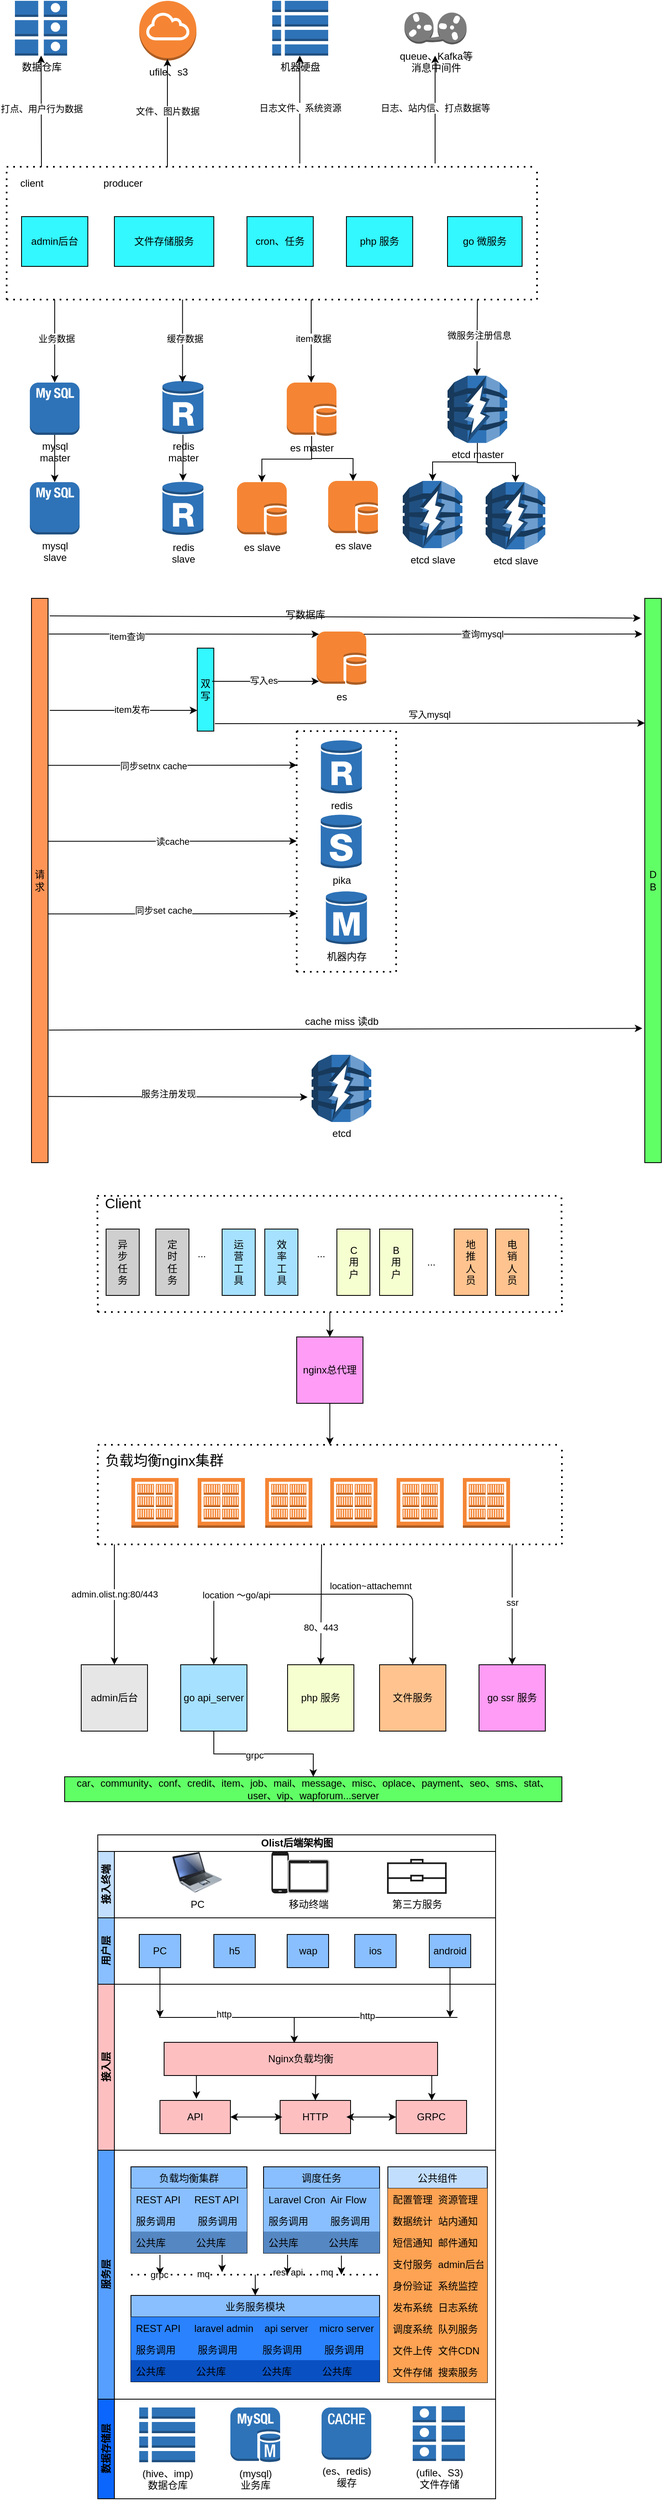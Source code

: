 <mxfile version="14.4.9" type="github">
  <diagram id="2X9w02Ml61jo0lZJwtkf" name="Page-1">
    <mxGraphModel dx="836" dy="376" grid="1" gridSize="10" guides="1" tooltips="1" connect="1" arrows="1" fold="1" page="1" pageScale="1" pageWidth="827" pageHeight="1169" math="0" shadow="0">
      <root>
        <mxCell id="0" />
        <mxCell id="1" parent="0" />
        <mxCell id="Lp_xnb2QCeQAAz86b2ZK-282" value="" style="edgeStyle=orthogonalEdgeStyle;rounded=0;orthogonalLoop=1;jettySize=auto;html=1;" edge="1" parent="1" source="Lp_xnb2QCeQAAz86b2ZK-274" target="Lp_xnb2QCeQAAz86b2ZK-279">
          <mxGeometry relative="1" as="geometry" />
        </mxCell>
        <mxCell id="Lp_xnb2QCeQAAz86b2ZK-274" value="mysql&lt;br&gt;master" style="outlineConnect=0;dashed=0;verticalLabelPosition=bottom;verticalAlign=top;align=center;html=1;shape=mxgraph.aws3.mysql_db_instance_2;fillColor=#2E73B8;gradientColor=none;" vertex="1" parent="1">
          <mxGeometry x="108" y="580" width="60" height="63" as="geometry" />
        </mxCell>
        <mxCell id="Lp_xnb2QCeQAAz86b2ZK-275" value="admin后台" style="rounded=0;whiteSpace=wrap;html=1;fillColor=#33F8FF;" vertex="1" parent="1">
          <mxGeometry x="98" y="380" width="80" height="60" as="geometry" />
        </mxCell>
        <mxCell id="Lp_xnb2QCeQAAz86b2ZK-276" value="go 微服务" style="rounded=0;whiteSpace=wrap;html=1;fillColor=#33F8FF;" vertex="1" parent="1">
          <mxGeometry x="612" y="380" width="90" height="60" as="geometry" />
        </mxCell>
        <mxCell id="Lp_xnb2QCeQAAz86b2ZK-277" value="cron、任务" style="rounded=0;whiteSpace=wrap;html=1;fillColor=#33F8FF;" vertex="1" parent="1">
          <mxGeometry x="370" y="380" width="80" height="60" as="geometry" />
        </mxCell>
        <mxCell id="Lp_xnb2QCeQAAz86b2ZK-278" value="文件存储服务" style="rounded=0;whiteSpace=wrap;html=1;fillColor=#33F8FF;" vertex="1" parent="1">
          <mxGeometry x="210" y="380" width="120" height="60" as="geometry" />
        </mxCell>
        <mxCell id="Lp_xnb2QCeQAAz86b2ZK-279" value="mysql&lt;br&gt;slave" style="outlineConnect=0;dashed=0;verticalLabelPosition=bottom;verticalAlign=top;align=center;html=1;shape=mxgraph.aws3.mysql_db_instance_2;fillColor=#2E73B8;gradientColor=none;" vertex="1" parent="1">
          <mxGeometry x="108" y="700" width="60" height="63" as="geometry" />
        </mxCell>
        <mxCell id="Lp_xnb2QCeQAAz86b2ZK-287" value="" style="edgeStyle=orthogonalEdgeStyle;rounded=0;orthogonalLoop=1;jettySize=auto;html=1;" edge="1" parent="1" source="Lp_xnb2QCeQAAz86b2ZK-285" target="Lp_xnb2QCeQAAz86b2ZK-286">
          <mxGeometry relative="1" as="geometry" />
        </mxCell>
        <mxCell id="Lp_xnb2QCeQAAz86b2ZK-285" value="redis&lt;br&gt;master" style="outlineConnect=0;dashed=0;verticalLabelPosition=bottom;verticalAlign=top;align=center;html=1;shape=mxgraph.aws3.rds_db_instance_read_replica;fillColor=#2E73B8;gradientColor=none;" vertex="1" parent="1">
          <mxGeometry x="268" y="577" width="49.5" height="66" as="geometry" />
        </mxCell>
        <mxCell id="Lp_xnb2QCeQAAz86b2ZK-286" value="redis&lt;br&gt;slave" style="outlineConnect=0;dashed=0;verticalLabelPosition=bottom;verticalAlign=top;align=center;html=1;shape=mxgraph.aws3.rds_db_instance_read_replica;fillColor=#2E73B8;gradientColor=none;" vertex="1" parent="1">
          <mxGeometry x="268" y="698.5" width="49.5" height="66" as="geometry" />
        </mxCell>
        <mxCell id="Lp_xnb2QCeQAAz86b2ZK-288" value="php 服务" style="rounded=0;whiteSpace=wrap;html=1;fillColor=#33F8FF;" vertex="1" parent="1">
          <mxGeometry x="490" y="380" width="80" height="60" as="geometry" />
        </mxCell>
        <mxCell id="Lp_xnb2QCeQAAz86b2ZK-291" value="" style="edgeStyle=orthogonalEdgeStyle;rounded=0;orthogonalLoop=1;jettySize=auto;html=1;" edge="1" parent="1" source="Lp_xnb2QCeQAAz86b2ZK-289" target="Lp_xnb2QCeQAAz86b2ZK-290">
          <mxGeometry relative="1" as="geometry" />
        </mxCell>
        <mxCell id="Lp_xnb2QCeQAAz86b2ZK-293" value="" style="edgeStyle=orthogonalEdgeStyle;rounded=0;orthogonalLoop=1;jettySize=auto;html=1;" edge="1" parent="1" source="Lp_xnb2QCeQAAz86b2ZK-289" target="Lp_xnb2QCeQAAz86b2ZK-292">
          <mxGeometry relative="1" as="geometry" />
        </mxCell>
        <mxCell id="Lp_xnb2QCeQAAz86b2ZK-289" value="es master" style="outlineConnect=0;dashed=0;verticalLabelPosition=bottom;verticalAlign=top;align=center;html=1;shape=mxgraph.aws3.db_on_instance;fillColor=#F58534;gradientColor=none;" vertex="1" parent="1">
          <mxGeometry x="418" y="580" width="60" height="64.5" as="geometry" />
        </mxCell>
        <mxCell id="Lp_xnb2QCeQAAz86b2ZK-290" value="es slave" style="outlineConnect=0;dashed=0;verticalLabelPosition=bottom;verticalAlign=top;align=center;html=1;shape=mxgraph.aws3.db_on_instance;fillColor=#F58534;gradientColor=none;" vertex="1" parent="1">
          <mxGeometry x="358" y="700" width="60" height="64.5" as="geometry" />
        </mxCell>
        <mxCell id="Lp_xnb2QCeQAAz86b2ZK-292" value="es slave" style="outlineConnect=0;dashed=0;verticalLabelPosition=bottom;verticalAlign=top;align=center;html=1;shape=mxgraph.aws3.db_on_instance;fillColor=#F58534;gradientColor=none;" vertex="1" parent="1">
          <mxGeometry x="468" y="698.5" width="60" height="64.5" as="geometry" />
        </mxCell>
        <mxCell id="Lp_xnb2QCeQAAz86b2ZK-296" value="" style="edgeStyle=orthogonalEdgeStyle;rounded=0;orthogonalLoop=1;jettySize=auto;html=1;" edge="1" parent="1" source="Lp_xnb2QCeQAAz86b2ZK-294" target="Lp_xnb2QCeQAAz86b2ZK-295">
          <mxGeometry relative="1" as="geometry" />
        </mxCell>
        <mxCell id="Lp_xnb2QCeQAAz86b2ZK-298" value="" style="edgeStyle=orthogonalEdgeStyle;rounded=0;orthogonalLoop=1;jettySize=auto;html=1;" edge="1" parent="1" source="Lp_xnb2QCeQAAz86b2ZK-294" target="Lp_xnb2QCeQAAz86b2ZK-297">
          <mxGeometry relative="1" as="geometry" />
        </mxCell>
        <mxCell id="Lp_xnb2QCeQAAz86b2ZK-294" value="etcd master" style="outlineConnect=0;dashed=0;verticalLabelPosition=bottom;verticalAlign=top;align=center;html=1;shape=mxgraph.aws3.db_accelerator;fillColor=#2E73B8;gradientColor=none;" vertex="1" parent="1">
          <mxGeometry x="612" y="571.75" width="72" height="81" as="geometry" />
        </mxCell>
        <mxCell id="Lp_xnb2QCeQAAz86b2ZK-295" value="etcd slave" style="outlineConnect=0;dashed=0;verticalLabelPosition=bottom;verticalAlign=top;align=center;html=1;shape=mxgraph.aws3.db_accelerator;fillColor=#2E73B8;gradientColor=none;" vertex="1" parent="1">
          <mxGeometry x="558" y="698.5" width="72" height="81" as="geometry" />
        </mxCell>
        <mxCell id="Lp_xnb2QCeQAAz86b2ZK-297" value="etcd slave" style="outlineConnect=0;dashed=0;verticalLabelPosition=bottom;verticalAlign=top;align=center;html=1;shape=mxgraph.aws3.db_accelerator;fillColor=#2E73B8;gradientColor=none;" vertex="1" parent="1">
          <mxGeometry x="658" y="700" width="72" height="81" as="geometry" />
        </mxCell>
        <mxCell id="Lp_xnb2QCeQAAz86b2ZK-299" value="" style="endArrow=none;dashed=1;html=1;dashPattern=1 3;strokeWidth=2;" edge="1" parent="1">
          <mxGeometry width="50" height="50" relative="1" as="geometry">
            <mxPoint x="80" y="320" as="sourcePoint" />
            <mxPoint x="720" y="320" as="targetPoint" />
          </mxGeometry>
        </mxCell>
        <mxCell id="Lp_xnb2QCeQAAz86b2ZK-300" value="" style="endArrow=none;dashed=1;html=1;dashPattern=1 3;strokeWidth=2;" edge="1" parent="1">
          <mxGeometry width="50" height="50" relative="1" as="geometry">
            <mxPoint x="80" y="480" as="sourcePoint" />
            <mxPoint x="80" y="320" as="targetPoint" />
          </mxGeometry>
        </mxCell>
        <mxCell id="Lp_xnb2QCeQAAz86b2ZK-301" value="" style="endArrow=none;dashed=1;html=1;dashPattern=1 3;strokeWidth=2;" edge="1" parent="1">
          <mxGeometry width="50" height="50" relative="1" as="geometry">
            <mxPoint x="80" y="480" as="sourcePoint" />
            <mxPoint x="720" y="480" as="targetPoint" />
          </mxGeometry>
        </mxCell>
        <mxCell id="Lp_xnb2QCeQAAz86b2ZK-302" value="" style="endArrow=none;dashed=1;html=1;dashPattern=1 3;strokeWidth=2;" edge="1" parent="1">
          <mxGeometry width="50" height="50" relative="1" as="geometry">
            <mxPoint x="720" y="480" as="sourcePoint" />
            <mxPoint x="720" y="320" as="targetPoint" />
          </mxGeometry>
        </mxCell>
        <mxCell id="Lp_xnb2QCeQAAz86b2ZK-303" value="client" style="text;html=1;align=center;verticalAlign=middle;resizable=0;points=[];autosize=1;" vertex="1" parent="1">
          <mxGeometry x="90" y="330" width="40" height="20" as="geometry" />
        </mxCell>
        <mxCell id="Lp_xnb2QCeQAAz86b2ZK-304" value="producer" style="text;html=1;align=center;verticalAlign=middle;resizable=0;points=[];autosize=1;" vertex="1" parent="1">
          <mxGeometry x="190" y="330" width="60" height="20" as="geometry" />
        </mxCell>
        <mxCell id="Lp_xnb2QCeQAAz86b2ZK-305" value="数据仓库" style="outlineConnect=0;dashed=0;verticalLabelPosition=bottom;verticalAlign=top;align=center;html=1;shape=mxgraph.aws3.items;fillColor=#2E73B8;gradientColor=none;" vertex="1" parent="1">
          <mxGeometry x="90" y="120" width="63" height="66" as="geometry" />
        </mxCell>
        <mxCell id="Lp_xnb2QCeQAAz86b2ZK-306" value="ufile、s3" style="outlineConnect=0;dashed=0;verticalLabelPosition=bottom;verticalAlign=top;align=center;html=1;shape=mxgraph.aws3.internet_gateway;fillColor=#F58534;gradientColor=none;" vertex="1" parent="1">
          <mxGeometry x="240" y="120" width="69" height="72" as="geometry" />
        </mxCell>
        <mxCell id="Lp_xnb2QCeQAAz86b2ZK-309" value="机器硬盘" style="outlineConnect=0;dashed=0;verticalLabelPosition=bottom;verticalAlign=top;align=center;html=1;shape=mxgraph.aws3.table;fillColor=#2E73B8;gradientColor=none;" vertex="1" parent="1">
          <mxGeometry x="400.5" y="120" width="67.5" height="66" as="geometry" />
        </mxCell>
        <mxCell id="Lp_xnb2QCeQAAz86b2ZK-310" value="queue、Kafka等&lt;br&gt;消息中间件" style="outlineConnect=0;dashed=0;verticalLabelPosition=bottom;verticalAlign=top;align=center;html=1;shape=mxgraph.aws3.tape_storage;fillColor=#7D7C7C;gradientColor=none;" vertex="1" parent="1">
          <mxGeometry x="560" y="133.5" width="75" height="39" as="geometry" />
        </mxCell>
        <mxCell id="Lp_xnb2QCeQAAz86b2ZK-311" value="" style="endArrow=classic;html=1;entryX=0.5;entryY=0;entryDx=0;entryDy=0;entryPerimeter=0;" edge="1" parent="1" target="Lp_xnb2QCeQAAz86b2ZK-274">
          <mxGeometry width="50" height="50" relative="1" as="geometry">
            <mxPoint x="138" y="480" as="sourcePoint" />
            <mxPoint x="470" y="460" as="targetPoint" />
          </mxGeometry>
        </mxCell>
        <mxCell id="Lp_xnb2QCeQAAz86b2ZK-317" value="业务数据" style="edgeLabel;html=1;align=center;verticalAlign=middle;resizable=0;points=[];" vertex="1" connectable="0" parent="Lp_xnb2QCeQAAz86b2ZK-311">
          <mxGeometry x="-0.06" y="2" relative="1" as="geometry">
            <mxPoint as="offset" />
          </mxGeometry>
        </mxCell>
        <mxCell id="Lp_xnb2QCeQAAz86b2ZK-318" value="" style="endArrow=classic;html=1;entryX=0.5;entryY=0;entryDx=0;entryDy=0;entryPerimeter=0;" edge="1" parent="1">
          <mxGeometry width="50" height="50" relative="1" as="geometry">
            <mxPoint x="292.25" y="480" as="sourcePoint" />
            <mxPoint x="292.25" y="580" as="targetPoint" />
          </mxGeometry>
        </mxCell>
        <mxCell id="Lp_xnb2QCeQAAz86b2ZK-319" value="缓存数据" style="edgeLabel;html=1;align=center;verticalAlign=middle;resizable=0;points=[];" vertex="1" connectable="0" parent="Lp_xnb2QCeQAAz86b2ZK-318">
          <mxGeometry x="-0.06" y="2" relative="1" as="geometry">
            <mxPoint as="offset" />
          </mxGeometry>
        </mxCell>
        <mxCell id="Lp_xnb2QCeQAAz86b2ZK-320" value="" style="endArrow=classic;html=1;entryX=0.5;entryY=0;entryDx=0;entryDy=0;entryPerimeter=0;" edge="1" parent="1">
          <mxGeometry width="50" height="50" relative="1" as="geometry">
            <mxPoint x="447.5" y="480" as="sourcePoint" />
            <mxPoint x="447.5" y="580" as="targetPoint" />
          </mxGeometry>
        </mxCell>
        <mxCell id="Lp_xnb2QCeQAAz86b2ZK-321" value="item数据" style="edgeLabel;html=1;align=center;verticalAlign=middle;resizable=0;points=[];" vertex="1" connectable="0" parent="Lp_xnb2QCeQAAz86b2ZK-320">
          <mxGeometry x="-0.06" y="2" relative="1" as="geometry">
            <mxPoint as="offset" />
          </mxGeometry>
        </mxCell>
        <mxCell id="Lp_xnb2QCeQAAz86b2ZK-322" value="" style="endArrow=classic;html=1;entryX=0.5;entryY=0;entryDx=0;entryDy=0;entryPerimeter=0;" edge="1" parent="1">
          <mxGeometry width="50" height="50" relative="1" as="geometry">
            <mxPoint x="648" y="480" as="sourcePoint" />
            <mxPoint x="647.5" y="571.75" as="targetPoint" />
          </mxGeometry>
        </mxCell>
        <mxCell id="Lp_xnb2QCeQAAz86b2ZK-323" value="微服务注册信息" style="edgeLabel;html=1;align=center;verticalAlign=middle;resizable=0;points=[];" vertex="1" connectable="0" parent="Lp_xnb2QCeQAAz86b2ZK-322">
          <mxGeometry x="-0.06" y="2" relative="1" as="geometry">
            <mxPoint as="offset" />
          </mxGeometry>
        </mxCell>
        <mxCell id="Lp_xnb2QCeQAAz86b2ZK-324" value="" style="endArrow=classic;html=1;" edge="1" parent="1" target="Lp_xnb2QCeQAAz86b2ZK-305">
          <mxGeometry width="50" height="50" relative="1" as="geometry">
            <mxPoint x="122" y="320" as="sourcePoint" />
            <mxPoint x="470" y="280" as="targetPoint" />
          </mxGeometry>
        </mxCell>
        <mxCell id="Lp_xnb2QCeQAAz86b2ZK-325" value="打点、用户行为数据" style="edgeLabel;html=1;align=center;verticalAlign=middle;resizable=0;points=[];" vertex="1" connectable="0" parent="Lp_xnb2QCeQAAz86b2ZK-324">
          <mxGeometry x="0.298" relative="1" as="geometry">
            <mxPoint x="-0.24" y="17" as="offset" />
          </mxGeometry>
        </mxCell>
        <mxCell id="Lp_xnb2QCeQAAz86b2ZK-326" value="" style="endArrow=classic;html=1;" edge="1" parent="1">
          <mxGeometry width="50" height="50" relative="1" as="geometry">
            <mxPoint x="274" y="320" as="sourcePoint" />
            <mxPoint x="273.999" y="190" as="targetPoint" />
          </mxGeometry>
        </mxCell>
        <mxCell id="Lp_xnb2QCeQAAz86b2ZK-327" value="文件、图片数据" style="edgeLabel;html=1;align=center;verticalAlign=middle;resizable=0;points=[];" vertex="1" connectable="0" parent="Lp_xnb2QCeQAAz86b2ZK-326">
          <mxGeometry x="0.298" relative="1" as="geometry">
            <mxPoint x="-0.24" y="17" as="offset" />
          </mxGeometry>
        </mxCell>
        <mxCell id="Lp_xnb2QCeQAAz86b2ZK-328" value="" style="endArrow=classic;html=1;" edge="1" parent="1">
          <mxGeometry width="50" height="50" relative="1" as="geometry">
            <mxPoint x="433.75" y="316" as="sourcePoint" />
            <mxPoint x="433.749" y="186" as="targetPoint" />
          </mxGeometry>
        </mxCell>
        <mxCell id="Lp_xnb2QCeQAAz86b2ZK-329" value="日志文件、系统资源" style="edgeLabel;html=1;align=center;verticalAlign=middle;resizable=0;points=[];" vertex="1" connectable="0" parent="Lp_xnb2QCeQAAz86b2ZK-328">
          <mxGeometry x="0.298" relative="1" as="geometry">
            <mxPoint x="-0.24" y="17" as="offset" />
          </mxGeometry>
        </mxCell>
        <mxCell id="Lp_xnb2QCeQAAz86b2ZK-330" value="" style="endArrow=classic;html=1;" edge="1" parent="1">
          <mxGeometry width="50" height="50" relative="1" as="geometry">
            <mxPoint x="597" y="316" as="sourcePoint" />
            <mxPoint x="596.999" y="186" as="targetPoint" />
          </mxGeometry>
        </mxCell>
        <mxCell id="Lp_xnb2QCeQAAz86b2ZK-331" value="日志、站内信、打点数据等" style="edgeLabel;html=1;align=center;verticalAlign=middle;resizable=0;points=[];" vertex="1" connectable="0" parent="Lp_xnb2QCeQAAz86b2ZK-330">
          <mxGeometry x="0.298" relative="1" as="geometry">
            <mxPoint x="-0.24" y="17" as="offset" />
          </mxGeometry>
        </mxCell>
        <mxCell id="Lp_xnb2QCeQAAz86b2ZK-332" value="请求" style="rounded=0;whiteSpace=wrap;html=1;fillColor=#FF9457;" vertex="1" parent="1">
          <mxGeometry x="110" y="840" width="20" height="680" as="geometry" />
        </mxCell>
        <mxCell id="Lp_xnb2QCeQAAz86b2ZK-333" value="D&lt;br&gt;B" style="rounded=0;whiteSpace=wrap;html=1;fillColor=#61FF66;" vertex="1" parent="1">
          <mxGeometry x="850" y="840" width="20" height="680" as="geometry" />
        </mxCell>
        <mxCell id="Lp_xnb2QCeQAAz86b2ZK-334" value="" style="endArrow=classic;html=1;entryX=-0.25;entryY=0.035;entryDx=0;entryDy=0;entryPerimeter=0;exitX=1.1;exitY=0.031;exitDx=0;exitDy=0;exitPerimeter=0;" edge="1" parent="1" source="Lp_xnb2QCeQAAz86b2ZK-332" target="Lp_xnb2QCeQAAz86b2ZK-333">
          <mxGeometry width="50" height="50" relative="1" as="geometry">
            <mxPoint x="460" y="940" as="sourcePoint" />
            <mxPoint x="510" y="890" as="targetPoint" />
          </mxGeometry>
        </mxCell>
        <mxCell id="Lp_xnb2QCeQAAz86b2ZK-335" value="写数据库" style="text;html=1;align=center;verticalAlign=middle;resizable=0;points=[];autosize=1;" vertex="1" parent="1">
          <mxGeometry x="410" y="850" width="60" height="20" as="geometry" />
        </mxCell>
        <mxCell id="Lp_xnb2QCeQAAz86b2ZK-336" value="es" style="outlineConnect=0;dashed=0;verticalLabelPosition=bottom;verticalAlign=top;align=center;html=1;shape=mxgraph.aws3.db_on_instance;fillColor=#F58534;gradientColor=none;" vertex="1" parent="1">
          <mxGeometry x="454" y="880" width="60" height="64.5" as="geometry" />
        </mxCell>
        <mxCell id="Lp_xnb2QCeQAAz86b2ZK-337" value="" style="endArrow=classic;html=1;entryX=0;entryY=0.75;entryDx=0;entryDy=0;" edge="1" parent="1" target="Lp_xnb2QCeQAAz86b2ZK-339">
          <mxGeometry width="50" height="50" relative="1" as="geometry">
            <mxPoint x="132" y="975" as="sourcePoint" />
            <mxPoint x="510" y="920" as="targetPoint" />
          </mxGeometry>
        </mxCell>
        <mxCell id="Lp_xnb2QCeQAAz86b2ZK-338" value="item发布" style="edgeLabel;html=1;align=center;verticalAlign=middle;resizable=0;points=[];" vertex="1" connectable="0" parent="Lp_xnb2QCeQAAz86b2ZK-337">
          <mxGeometry x="-0.31" y="1" relative="1" as="geometry">
            <mxPoint x="36.99" as="offset" />
          </mxGeometry>
        </mxCell>
        <mxCell id="Lp_xnb2QCeQAAz86b2ZK-339" value="双&lt;br&gt;写" style="rounded=0;whiteSpace=wrap;html=1;fillColor=#33F8FF;" vertex="1" parent="1">
          <mxGeometry x="310" y="900" width="20" height="100" as="geometry" />
        </mxCell>
        <mxCell id="Lp_xnb2QCeQAAz86b2ZK-340" value="" style="endArrow=classic;html=1;exitX=1.067;exitY=0.91;exitDx=0;exitDy=0;entryX=0;entryY=0.221;entryDx=0;entryDy=0;entryPerimeter=0;exitPerimeter=0;" edge="1" parent="1" source="Lp_xnb2QCeQAAz86b2ZK-339" target="Lp_xnb2QCeQAAz86b2ZK-333">
          <mxGeometry width="50" height="50" relative="1" as="geometry">
            <mxPoint x="350" y="960" as="sourcePoint" />
            <mxPoint x="846" y="960" as="targetPoint" />
            <Array as="points" />
          </mxGeometry>
        </mxCell>
        <mxCell id="Lp_xnb2QCeQAAz86b2ZK-341" value="写入mysql" style="edgeLabel;html=1;align=center;verticalAlign=middle;resizable=0;points=[];" vertex="1" connectable="0" parent="Lp_xnb2QCeQAAz86b2ZK-340">
          <mxGeometry x="-0.191" y="2" relative="1" as="geometry">
            <mxPoint x="48.66" y="-8.82" as="offset" />
          </mxGeometry>
        </mxCell>
        <mxCell id="Lp_xnb2QCeQAAz86b2ZK-342" value="" style="endArrow=classic;html=1;entryX=0.05;entryY=0.93;entryDx=0;entryDy=0;entryPerimeter=0;exitX=0.9;exitY=0.4;exitDx=0;exitDy=0;exitPerimeter=0;" edge="1" parent="1" source="Lp_xnb2QCeQAAz86b2ZK-339" target="Lp_xnb2QCeQAAz86b2ZK-336">
          <mxGeometry width="50" height="50" relative="1" as="geometry">
            <mxPoint x="342" y="940" as="sourcePoint" />
            <mxPoint x="550" y="937" as="targetPoint" />
          </mxGeometry>
        </mxCell>
        <mxCell id="Lp_xnb2QCeQAAz86b2ZK-343" value="写入es" style="edgeLabel;html=1;align=center;verticalAlign=middle;resizable=0;points=[];" vertex="1" connectable="0" parent="Lp_xnb2QCeQAAz86b2ZK-342">
          <mxGeometry x="-0.05" y="1" relative="1" as="geometry">
            <mxPoint as="offset" />
          </mxGeometry>
        </mxCell>
        <mxCell id="Lp_xnb2QCeQAAz86b2ZK-344" value="" style="endArrow=classic;html=1;entryX=0.05;entryY=0.05;entryDx=0;entryDy=0;entryPerimeter=0;" edge="1" parent="1" target="Lp_xnb2QCeQAAz86b2ZK-336">
          <mxGeometry width="50" height="50" relative="1" as="geometry">
            <mxPoint x="131" y="883" as="sourcePoint" />
            <mxPoint x="550" y="890" as="targetPoint" />
          </mxGeometry>
        </mxCell>
        <mxCell id="Lp_xnb2QCeQAAz86b2ZK-345" value="item查询" style="edgeLabel;html=1;align=center;verticalAlign=middle;resizable=0;points=[];" vertex="1" connectable="0" parent="Lp_xnb2QCeQAAz86b2ZK-344">
          <mxGeometry x="-0.427" y="-3" relative="1" as="geometry">
            <mxPoint as="offset" />
          </mxGeometry>
        </mxCell>
        <mxCell id="Lp_xnb2QCeQAAz86b2ZK-346" value="" style="endArrow=classic;html=1;exitX=0.95;exitY=0.05;exitDx=0;exitDy=0;exitPerimeter=0;" edge="1" parent="1" source="Lp_xnb2QCeQAAz86b2ZK-336">
          <mxGeometry width="50" height="50" relative="1" as="geometry">
            <mxPoint x="460" y="980" as="sourcePoint" />
            <mxPoint x="847" y="883" as="targetPoint" />
          </mxGeometry>
        </mxCell>
        <mxCell id="Lp_xnb2QCeQAAz86b2ZK-347" value="查询mysql" style="edgeLabel;html=1;align=center;verticalAlign=middle;resizable=0;points=[];" vertex="1" connectable="0" parent="Lp_xnb2QCeQAAz86b2ZK-346">
          <mxGeometry x="-0.148" relative="1" as="geometry">
            <mxPoint as="offset" />
          </mxGeometry>
        </mxCell>
        <mxCell id="Lp_xnb2QCeQAAz86b2ZK-348" value="redis" style="outlineConnect=0;dashed=0;verticalLabelPosition=bottom;verticalAlign=top;align=center;html=1;shape=mxgraph.aws3.rds_db_instance_read_replica;fillColor=#2E73B8;gradientColor=none;" vertex="1" parent="1">
          <mxGeometry x="459.25" y="1010" width="49.5" height="66" as="geometry" />
        </mxCell>
        <mxCell id="Lp_xnb2QCeQAAz86b2ZK-349" value="机器内存" style="outlineConnect=0;dashed=0;verticalLabelPosition=bottom;verticalAlign=top;align=center;html=1;shape=mxgraph.aws3.rds_db_instance;fillColor=#2E73B8;gradientColor=none;" vertex="1" parent="1">
          <mxGeometry x="465.25" y="1192" width="49.5" height="66" as="geometry" />
        </mxCell>
        <mxCell id="Lp_xnb2QCeQAAz86b2ZK-350" value="etcd" style="outlineConnect=0;dashed=0;verticalLabelPosition=bottom;verticalAlign=top;align=center;html=1;shape=mxgraph.aws3.db_accelerator;fillColor=#2E73B8;gradientColor=none;" vertex="1" parent="1">
          <mxGeometry x="448" y="1390" width="72" height="81" as="geometry" />
        </mxCell>
        <mxCell id="Lp_xnb2QCeQAAz86b2ZK-351" value="pika" style="outlineConnect=0;dashed=0;verticalLabelPosition=bottom;verticalAlign=top;align=center;html=1;shape=mxgraph.aws3.rds_db_instance_standby_multi_az;fillColor=#2E73B8;gradientColor=none;" vertex="1" parent="1">
          <mxGeometry x="459" y="1100" width="49.5" height="66" as="geometry" />
        </mxCell>
        <mxCell id="Lp_xnb2QCeQAAz86b2ZK-352" value="" style="endArrow=none;dashed=1;html=1;dashPattern=1 3;strokeWidth=2;" edge="1" parent="1">
          <mxGeometry width="50" height="50" relative="1" as="geometry">
            <mxPoint x="430" y="1290" as="sourcePoint" />
            <mxPoint x="430" y="1000" as="targetPoint" />
          </mxGeometry>
        </mxCell>
        <mxCell id="Lp_xnb2QCeQAAz86b2ZK-353" value="" style="endArrow=none;dashed=1;html=1;dashPattern=1 3;strokeWidth=2;" edge="1" parent="1">
          <mxGeometry width="50" height="50" relative="1" as="geometry">
            <mxPoint x="430" y="1000" as="sourcePoint" />
            <mxPoint x="550" y="1000" as="targetPoint" />
          </mxGeometry>
        </mxCell>
        <mxCell id="Lp_xnb2QCeQAAz86b2ZK-354" value="" style="endArrow=none;dashed=1;html=1;dashPattern=1 3;strokeWidth=2;" edge="1" parent="1">
          <mxGeometry width="50" height="50" relative="1" as="geometry">
            <mxPoint x="550" y="1290" as="sourcePoint" />
            <mxPoint x="550" y="1000" as="targetPoint" />
          </mxGeometry>
        </mxCell>
        <mxCell id="Lp_xnb2QCeQAAz86b2ZK-355" value="" style="endArrow=none;dashed=1;html=1;dashPattern=1 3;strokeWidth=2;" edge="1" parent="1">
          <mxGeometry width="50" height="50" relative="1" as="geometry">
            <mxPoint x="430" y="1290" as="sourcePoint" />
            <mxPoint x="550" y="1290" as="targetPoint" />
          </mxGeometry>
        </mxCell>
        <mxCell id="Lp_xnb2QCeQAAz86b2ZK-356" value="" style="endArrow=classic;html=1;exitX=1;exitY=0.296;exitDx=0;exitDy=0;exitPerimeter=0;" edge="1" parent="1" source="Lp_xnb2QCeQAAz86b2ZK-332">
          <mxGeometry x="-0.001" y="-109" width="50" height="50" relative="1" as="geometry">
            <mxPoint x="460" y="1180" as="sourcePoint" />
            <mxPoint x="430" y="1041" as="targetPoint" />
            <mxPoint as="offset" />
          </mxGeometry>
        </mxCell>
        <mxCell id="Lp_xnb2QCeQAAz86b2ZK-357" value="同步setnx cache" style="edgeLabel;html=1;align=center;verticalAlign=middle;resizable=0;points=[];" vertex="1" connectable="0" parent="Lp_xnb2QCeQAAz86b2ZK-356">
          <mxGeometry x="-0.153" y="-1" relative="1" as="geometry">
            <mxPoint as="offset" />
          </mxGeometry>
        </mxCell>
        <mxCell id="Lp_xnb2QCeQAAz86b2ZK-358" value="读cache" style="endArrow=classic;html=1;exitX=1;exitY=0.296;exitDx=0;exitDy=0;exitPerimeter=0;" edge="1" parent="1">
          <mxGeometry width="50" height="50" relative="1" as="geometry">
            <mxPoint x="130" y="1132.78" as="sourcePoint" />
            <mxPoint x="430" y="1132.5" as="targetPoint" />
          </mxGeometry>
        </mxCell>
        <mxCell id="Lp_xnb2QCeQAAz86b2ZK-359" value="" style="endArrow=classic;html=1;exitX=1;exitY=0.296;exitDx=0;exitDy=0;exitPerimeter=0;" edge="1" parent="1">
          <mxGeometry x="-0.133" y="120" width="50" height="50" relative="1" as="geometry">
            <mxPoint x="130" y="1220.28" as="sourcePoint" />
            <mxPoint x="430" y="1220" as="targetPoint" />
            <mxPoint as="offset" />
          </mxGeometry>
        </mxCell>
        <mxCell id="Lp_xnb2QCeQAAz86b2ZK-360" value="同步set cache" style="edgeLabel;html=1;align=center;verticalAlign=middle;resizable=0;points=[];" vertex="1" connectable="0" parent="Lp_xnb2QCeQAAz86b2ZK-359">
          <mxGeometry x="-0.073" y="4" relative="1" as="geometry">
            <mxPoint as="offset" />
          </mxGeometry>
        </mxCell>
        <mxCell id="Lp_xnb2QCeQAAz86b2ZK-361" value="" style="endArrow=classic;html=1;exitX=1.05;exitY=0.765;exitDx=0;exitDy=0;exitPerimeter=0;entryX=-0.15;entryY=0.762;entryDx=0;entryDy=0;entryPerimeter=0;" edge="1" parent="1" source="Lp_xnb2QCeQAAz86b2ZK-332" target="Lp_xnb2QCeQAAz86b2ZK-333">
          <mxGeometry width="50" height="50" relative="1" as="geometry">
            <mxPoint x="460" y="1340" as="sourcePoint" />
            <mxPoint x="510" y="1290" as="targetPoint" />
          </mxGeometry>
        </mxCell>
        <mxCell id="Lp_xnb2QCeQAAz86b2ZK-362" value="cache miss 读db" style="text;html=1;align=center;verticalAlign=middle;resizable=0;points=[];autosize=1;" vertex="1" parent="1">
          <mxGeometry x="434" y="1340" width="100" height="20" as="geometry" />
        </mxCell>
        <mxCell id="Lp_xnb2QCeQAAz86b2ZK-363" value="" style="endArrow=classic;html=1;exitX=1;exitY=0.296;exitDx=0;exitDy=0;exitPerimeter=0;entryX=-0.069;entryY=0.63;entryDx=0;entryDy=0;entryPerimeter=0;" edge="1" parent="1" target="Lp_xnb2QCeQAAz86b2ZK-350">
          <mxGeometry x="-0.133" y="120" width="50" height="50" relative="1" as="geometry">
            <mxPoint x="130" y="1440.28" as="sourcePoint" />
            <mxPoint x="430" y="1440" as="targetPoint" />
            <mxPoint as="offset" />
          </mxGeometry>
        </mxCell>
        <mxCell id="Lp_xnb2QCeQAAz86b2ZK-364" value="服务注册发现" style="edgeLabel;html=1;align=center;verticalAlign=middle;resizable=0;points=[];" vertex="1" connectable="0" parent="Lp_xnb2QCeQAAz86b2ZK-363">
          <mxGeometry x="-0.073" y="4" relative="1" as="geometry">
            <mxPoint as="offset" />
          </mxGeometry>
        </mxCell>
        <mxCell id="Lp_xnb2QCeQAAz86b2ZK-365" value="" style="edgeStyle=orthogonalEdgeStyle;rounded=0;orthogonalLoop=1;jettySize=auto;html=1;" edge="1" parent="1" source="Lp_xnb2QCeQAAz86b2ZK-366">
          <mxGeometry relative="1" as="geometry">
            <mxPoint x="470" y="1860" as="targetPoint" />
          </mxGeometry>
        </mxCell>
        <mxCell id="Lp_xnb2QCeQAAz86b2ZK-366" value="nginx总代理" style="whiteSpace=wrap;html=1;aspect=fixed;fillColor=#FF9CF5;" vertex="1" parent="1">
          <mxGeometry x="430" y="1730" width="80" height="80" as="geometry" />
        </mxCell>
        <mxCell id="Lp_xnb2QCeQAAz86b2ZK-367" value="admin后台" style="whiteSpace=wrap;html=1;aspect=fixed;fillColor=#E6E6E6;" vertex="1" parent="1">
          <mxGeometry x="170" y="2125" width="80" height="80" as="geometry" />
        </mxCell>
        <mxCell id="Lp_xnb2QCeQAAz86b2ZK-368" value="" style="edgeStyle=orthogonalEdgeStyle;rounded=0;orthogonalLoop=1;jettySize=auto;html=1;" edge="1" parent="1" source="Lp_xnb2QCeQAAz86b2ZK-370" target="Lp_xnb2QCeQAAz86b2ZK-412">
          <mxGeometry relative="1" as="geometry" />
        </mxCell>
        <mxCell id="Lp_xnb2QCeQAAz86b2ZK-369" value="grpc" style="edgeLabel;html=1;align=center;verticalAlign=middle;resizable=0;points=[];" vertex="1" connectable="0" parent="Lp_xnb2QCeQAAz86b2ZK-368">
          <mxGeometry x="-0.127" y="-1" relative="1" as="geometry">
            <mxPoint as="offset" />
          </mxGeometry>
        </mxCell>
        <mxCell id="Lp_xnb2QCeQAAz86b2ZK-370" value="go api_server" style="whiteSpace=wrap;html=1;aspect=fixed;fillColor=#A6E1FF;" vertex="1" parent="1">
          <mxGeometry x="290" y="2125" width="80" height="80" as="geometry" />
        </mxCell>
        <mxCell id="Lp_xnb2QCeQAAz86b2ZK-371" value="php 服务" style="whiteSpace=wrap;html=1;aspect=fixed;fillColor=#F5FFCF;" vertex="1" parent="1">
          <mxGeometry x="419" y="2125" width="80" height="80" as="geometry" />
        </mxCell>
        <mxCell id="Lp_xnb2QCeQAAz86b2ZK-372" value="文件服务" style="whiteSpace=wrap;html=1;aspect=fixed;fillColor=#FFC38F;" vertex="1" parent="1">
          <mxGeometry x="530" y="2125" width="80" height="80" as="geometry" />
        </mxCell>
        <mxCell id="Lp_xnb2QCeQAAz86b2ZK-373" value="go ssr 服务" style="whiteSpace=wrap;html=1;aspect=fixed;fillColor=#FF9CF5;" vertex="1" parent="1">
          <mxGeometry x="650" y="2125" width="80" height="80" as="geometry" />
        </mxCell>
        <mxCell id="Lp_xnb2QCeQAAz86b2ZK-374" value="" style="outlineConnect=0;dashed=0;verticalLabelPosition=bottom;verticalAlign=top;align=center;html=1;shape=mxgraph.aws3.ecr_registry;fillColor=#F58534;gradientColor=none;" vertex="1" parent="1">
          <mxGeometry x="230.5" y="1900" width="57" height="60" as="geometry" />
        </mxCell>
        <mxCell id="Lp_xnb2QCeQAAz86b2ZK-375" value="" style="outlineConnect=0;dashed=0;verticalLabelPosition=bottom;verticalAlign=top;align=center;html=1;shape=mxgraph.aws3.ecr_registry;fillColor=#F58534;gradientColor=none;" vertex="1" parent="1">
          <mxGeometry x="630.5" y="1900" width="57" height="60" as="geometry" />
        </mxCell>
        <mxCell id="Lp_xnb2QCeQAAz86b2ZK-376" value="" style="outlineConnect=0;dashed=0;verticalLabelPosition=bottom;verticalAlign=top;align=center;html=1;shape=mxgraph.aws3.ecr_registry;fillColor=#F58534;gradientColor=none;" vertex="1" parent="1">
          <mxGeometry x="550.5" y="1900" width="57" height="60" as="geometry" />
        </mxCell>
        <mxCell id="Lp_xnb2QCeQAAz86b2ZK-377" value="" style="outlineConnect=0;dashed=0;verticalLabelPosition=bottom;verticalAlign=top;align=center;html=1;shape=mxgraph.aws3.ecr_registry;fillColor=#F58534;gradientColor=none;" vertex="1" parent="1">
          <mxGeometry x="310.5" y="1900" width="57" height="60" as="geometry" />
        </mxCell>
        <mxCell id="Lp_xnb2QCeQAAz86b2ZK-378" value="" style="outlineConnect=0;dashed=0;verticalLabelPosition=bottom;verticalAlign=top;align=center;html=1;shape=mxgraph.aws3.ecr_registry;fillColor=#F58534;gradientColor=none;" vertex="1" parent="1">
          <mxGeometry x="392" y="1900" width="57" height="60" as="geometry" />
        </mxCell>
        <mxCell id="Lp_xnb2QCeQAAz86b2ZK-379" value="" style="outlineConnect=0;dashed=0;verticalLabelPosition=bottom;verticalAlign=top;align=center;html=1;shape=mxgraph.aws3.ecr_registry;fillColor=#F58534;gradientColor=none;" vertex="1" parent="1">
          <mxGeometry x="470.5" y="1900" width="57" height="60" as="geometry" />
        </mxCell>
        <mxCell id="Lp_xnb2QCeQAAz86b2ZK-380" value="" style="endArrow=none;dashed=1;html=1;dashPattern=1 3;strokeWidth=2;" edge="1" parent="1">
          <mxGeometry width="50" height="50" relative="1" as="geometry">
            <mxPoint x="190" y="1860" as="sourcePoint" />
            <mxPoint x="750" y="1860" as="targetPoint" />
          </mxGeometry>
        </mxCell>
        <mxCell id="Lp_xnb2QCeQAAz86b2ZK-381" value="" style="endArrow=none;dashed=1;html=1;dashPattern=1 3;strokeWidth=2;" edge="1" parent="1">
          <mxGeometry width="50" height="50" relative="1" as="geometry">
            <mxPoint x="750" y="1980" as="sourcePoint" />
            <mxPoint x="750" y="1860" as="targetPoint" />
          </mxGeometry>
        </mxCell>
        <mxCell id="Lp_xnb2QCeQAAz86b2ZK-382" value="" style="endArrow=none;dashed=1;html=1;dashPattern=1 3;strokeWidth=2;" edge="1" parent="1">
          <mxGeometry width="50" height="50" relative="1" as="geometry">
            <mxPoint x="190" y="1980" as="sourcePoint" />
            <mxPoint x="750" y="1980" as="targetPoint" />
          </mxGeometry>
        </mxCell>
        <mxCell id="Lp_xnb2QCeQAAz86b2ZK-383" value="" style="endArrow=none;dashed=1;html=1;dashPattern=1 3;strokeWidth=2;" edge="1" parent="1">
          <mxGeometry width="50" height="50" relative="1" as="geometry">
            <mxPoint x="190" y="1980" as="sourcePoint" />
            <mxPoint x="190" y="1860" as="targetPoint" />
          </mxGeometry>
        </mxCell>
        <mxCell id="Lp_xnb2QCeQAAz86b2ZK-384" value="" style="endArrow=none;dashed=1;html=1;dashPattern=1 3;strokeWidth=2;" edge="1" parent="1">
          <mxGeometry width="50" height="50" relative="1" as="geometry">
            <mxPoint x="189.5" y="1560" as="sourcePoint" />
            <mxPoint x="749.5" y="1560" as="targetPoint" />
          </mxGeometry>
        </mxCell>
        <mxCell id="Lp_xnb2QCeQAAz86b2ZK-385" value="" style="endArrow=none;dashed=1;html=1;dashPattern=1 3;strokeWidth=2;" edge="1" parent="1">
          <mxGeometry width="50" height="50" relative="1" as="geometry">
            <mxPoint x="750" y="1700" as="sourcePoint" />
            <mxPoint x="749.5" y="1560" as="targetPoint" />
          </mxGeometry>
        </mxCell>
        <mxCell id="Lp_xnb2QCeQAAz86b2ZK-386" value="" style="endArrow=none;dashed=1;html=1;dashPattern=1 3;strokeWidth=2;" edge="1" parent="1">
          <mxGeometry width="50" height="50" relative="1" as="geometry">
            <mxPoint x="190" y="1700" as="sourcePoint" />
            <mxPoint x="750" y="1700" as="targetPoint" />
          </mxGeometry>
        </mxCell>
        <mxCell id="Lp_xnb2QCeQAAz86b2ZK-387" value="" style="endArrow=none;dashed=1;html=1;dashPattern=1 3;strokeWidth=2;" edge="1" parent="1">
          <mxGeometry width="50" height="50" relative="1" as="geometry">
            <mxPoint x="190" y="1700" as="sourcePoint" />
            <mxPoint x="189.5" y="1560" as="targetPoint" />
          </mxGeometry>
        </mxCell>
        <mxCell id="Lp_xnb2QCeQAAz86b2ZK-388" value="异&lt;br&gt;步&lt;br&gt;任&lt;br&gt;务" style="rounded=0;whiteSpace=wrap;html=1;fillColor=#CFCFCF;" vertex="1" parent="1">
          <mxGeometry x="200" y="1600" width="40" height="80" as="geometry" />
        </mxCell>
        <mxCell id="Lp_xnb2QCeQAAz86b2ZK-389" value="定&lt;br&gt;时&lt;br&gt;任&lt;br&gt;务" style="rounded=0;whiteSpace=wrap;html=1;fillColor=#CFCFCF;" vertex="1" parent="1">
          <mxGeometry x="260" y="1600" width="40" height="80" as="geometry" />
        </mxCell>
        <mxCell id="Lp_xnb2QCeQAAz86b2ZK-390" value="..." style="text;html=1;align=center;verticalAlign=middle;resizable=0;points=[];autosize=1;" vertex="1" parent="1">
          <mxGeometry x="300" y="1620" width="30" height="20" as="geometry" />
        </mxCell>
        <mxCell id="Lp_xnb2QCeQAAz86b2ZK-391" value="运&lt;br&gt;营&lt;br&gt;工&lt;br&gt;具" style="rounded=0;whiteSpace=wrap;html=1;fillColor=#A6E1FF;" vertex="1" parent="1">
          <mxGeometry x="340" y="1600" width="40" height="80" as="geometry" />
        </mxCell>
        <mxCell id="Lp_xnb2QCeQAAz86b2ZK-392" value="效&lt;br&gt;率&lt;br&gt;工&lt;br&gt;具" style="rounded=0;whiteSpace=wrap;html=1;fillColor=#A6E1FF;" vertex="1" parent="1">
          <mxGeometry x="391.5" y="1600" width="40" height="80" as="geometry" />
        </mxCell>
        <mxCell id="Lp_xnb2QCeQAAz86b2ZK-393" value="..." style="text;html=1;align=center;verticalAlign=middle;resizable=0;points=[];autosize=1;" vertex="1" parent="1">
          <mxGeometry x="444" y="1620" width="30" height="20" as="geometry" />
        </mxCell>
        <mxCell id="Lp_xnb2QCeQAAz86b2ZK-394" value="C&lt;br&gt;用&lt;br&gt;户" style="rounded=0;whiteSpace=wrap;html=1;fillColor=#F5FFCF;" vertex="1" parent="1">
          <mxGeometry x="478.5" y="1600" width="40" height="80" as="geometry" />
        </mxCell>
        <mxCell id="Lp_xnb2QCeQAAz86b2ZK-395" value="B&lt;br&gt;用&lt;br&gt;户" style="rounded=0;whiteSpace=wrap;html=1;fillColor=#F5FFCF;" vertex="1" parent="1">
          <mxGeometry x="530" y="1600" width="40" height="80" as="geometry" />
        </mxCell>
        <mxCell id="Lp_xnb2QCeQAAz86b2ZK-396" value="地&lt;br&gt;推&lt;br&gt;人&lt;br&gt;员" style="rounded=0;whiteSpace=wrap;html=1;fillColor=#FFC38F;" vertex="1" parent="1">
          <mxGeometry x="620" y="1600" width="40" height="80" as="geometry" />
        </mxCell>
        <mxCell id="Lp_xnb2QCeQAAz86b2ZK-397" value="&lt;font style=&quot;font-size: 17px&quot;&gt;Client&lt;/font&gt;" style="text;html=1;align=center;verticalAlign=middle;resizable=0;points=[];autosize=1;" vertex="1" parent="1">
          <mxGeometry x="190" y="1560" width="60" height="20" as="geometry" />
        </mxCell>
        <mxCell id="Lp_xnb2QCeQAAz86b2ZK-398" value="..." style="text;html=1;align=center;verticalAlign=middle;resizable=0;points=[];autosize=1;" vertex="1" parent="1">
          <mxGeometry x="577" y="1630" width="30" height="20" as="geometry" />
        </mxCell>
        <mxCell id="Lp_xnb2QCeQAAz86b2ZK-399" value="电&lt;br&gt;销&lt;br&gt;人&lt;br&gt;员" style="rounded=0;whiteSpace=wrap;html=1;fillColor=#FFC38F;" vertex="1" parent="1">
          <mxGeometry x="670" y="1600" width="40" height="80" as="geometry" />
        </mxCell>
        <mxCell id="Lp_xnb2QCeQAAz86b2ZK-400" value="" style="endArrow=classic;html=1;entryX=0.5;entryY=0;entryDx=0;entryDy=0;" edge="1" parent="1" target="Lp_xnb2QCeQAAz86b2ZK-366">
          <mxGeometry width="50" height="50" relative="1" as="geometry">
            <mxPoint x="470" y="1700" as="sourcePoint" />
            <mxPoint x="480" y="1660" as="targetPoint" />
          </mxGeometry>
        </mxCell>
        <mxCell id="Lp_xnb2QCeQAAz86b2ZK-401" value="&lt;font style=&quot;font-size: 17px&quot;&gt;负载均衡nginx集群&lt;/font&gt;" style="text;html=1;align=center;verticalAlign=middle;resizable=0;points=[];autosize=1;" vertex="1" parent="1">
          <mxGeometry x="190" y="1870" width="160" height="20" as="geometry" />
        </mxCell>
        <mxCell id="Lp_xnb2QCeQAAz86b2ZK-402" value="" style="endArrow=classic;html=1;entryX=0.5;entryY=0;entryDx=0;entryDy=0;" edge="1" parent="1" target="Lp_xnb2QCeQAAz86b2ZK-371">
          <mxGeometry width="50" height="50" relative="1" as="geometry">
            <mxPoint x="460" y="1980" as="sourcePoint" />
            <mxPoint x="464" y="2110" as="targetPoint" />
          </mxGeometry>
        </mxCell>
        <mxCell id="Lp_xnb2QCeQAAz86b2ZK-403" value="80、443" style="edgeLabel;html=1;align=center;verticalAlign=middle;resizable=0;points=[];" vertex="1" connectable="0" parent="Lp_xnb2QCeQAAz86b2ZK-402">
          <mxGeometry x="-0.076" y="-1" relative="1" as="geometry">
            <mxPoint x="0.46" y="33.01" as="offset" />
          </mxGeometry>
        </mxCell>
        <mxCell id="Lp_xnb2QCeQAAz86b2ZK-404" value="" style="endArrow=classic;html=1;entryX=0.5;entryY=0;entryDx=0;entryDy=0;" edge="1" parent="1" target="Lp_xnb2QCeQAAz86b2ZK-367">
          <mxGeometry width="50" height="50" relative="1" as="geometry">
            <mxPoint x="210" y="1980" as="sourcePoint" />
            <mxPoint x="480" y="2010" as="targetPoint" />
          </mxGeometry>
        </mxCell>
        <mxCell id="Lp_xnb2QCeQAAz86b2ZK-405" value="admin.olist.ng:80/443" style="edgeLabel;html=1;align=center;verticalAlign=middle;resizable=0;points=[];" vertex="1" connectable="0" parent="Lp_xnb2QCeQAAz86b2ZK-404">
          <mxGeometry x="-0.421" y="-2" relative="1" as="geometry">
            <mxPoint x="2" y="18" as="offset" />
          </mxGeometry>
        </mxCell>
        <mxCell id="Lp_xnb2QCeQAAz86b2ZK-406" value="" style="endArrow=classic;html=1;entryX=0.5;entryY=0;entryDx=0;entryDy=0;" edge="1" parent="1" target="Lp_xnb2QCeQAAz86b2ZK-370">
          <mxGeometry width="50" height="50" relative="1" as="geometry">
            <mxPoint x="460" y="2040" as="sourcePoint" />
            <mxPoint x="480" y="2090" as="targetPoint" />
            <Array as="points">
              <mxPoint x="330" y="2040" />
            </Array>
          </mxGeometry>
        </mxCell>
        <mxCell id="Lp_xnb2QCeQAAz86b2ZK-407" value="location ～go/api" style="edgeLabel;html=1;align=center;verticalAlign=middle;resizable=0;points=[];" vertex="1" connectable="0" parent="Lp_xnb2QCeQAAz86b2ZK-406">
          <mxGeometry x="-0.042" y="1" relative="1" as="geometry">
            <mxPoint as="offset" />
          </mxGeometry>
        </mxCell>
        <mxCell id="Lp_xnb2QCeQAAz86b2ZK-408" value="" style="endArrow=classic;html=1;entryX=0.5;entryY=0;entryDx=0;entryDy=0;" edge="1" parent="1" target="Lp_xnb2QCeQAAz86b2ZK-372">
          <mxGeometry width="50" height="50" relative="1" as="geometry">
            <mxPoint x="460" y="2040" as="sourcePoint" />
            <mxPoint x="480" y="2030" as="targetPoint" />
            <Array as="points">
              <mxPoint x="570" y="2040" />
            </Array>
          </mxGeometry>
        </mxCell>
        <mxCell id="Lp_xnb2QCeQAAz86b2ZK-409" value="location~attachemnt" style="edgeLabel;html=1;align=center;verticalAlign=middle;resizable=0;points=[];" vertex="1" connectable="0" parent="Lp_xnb2QCeQAAz86b2ZK-408">
          <mxGeometry x="-0.58" y="-2" relative="1" as="geometry">
            <mxPoint x="17.5" y="-12" as="offset" />
          </mxGeometry>
        </mxCell>
        <mxCell id="Lp_xnb2QCeQAAz86b2ZK-410" value="" style="endArrow=classic;html=1;entryX=0.5;entryY=0;entryDx=0;entryDy=0;" edge="1" parent="1" target="Lp_xnb2QCeQAAz86b2ZK-373">
          <mxGeometry width="50" height="50" relative="1" as="geometry">
            <mxPoint x="690" y="1980" as="sourcePoint" />
            <mxPoint x="480" y="2030" as="targetPoint" />
            <Array as="points">
              <mxPoint x="690" y="2040" />
            </Array>
          </mxGeometry>
        </mxCell>
        <mxCell id="Lp_xnb2QCeQAAz86b2ZK-411" value="ssr" style="edgeLabel;html=1;align=center;verticalAlign=middle;resizable=0;points=[];" vertex="1" connectable="0" parent="Lp_xnb2QCeQAAz86b2ZK-410">
          <mxGeometry x="-0.522" y="1" relative="1" as="geometry">
            <mxPoint x="-1" y="35" as="offset" />
          </mxGeometry>
        </mxCell>
        <mxCell id="Lp_xnb2QCeQAAz86b2ZK-412" value="car、community、conf、credit、item、job、mail、message、misc、oplace、payment、seo、sms、stat、user、vip、wapforum...server" style="whiteSpace=wrap;html=1;fillColor=#61FF66;" vertex="1" parent="1">
          <mxGeometry x="150" y="2260" width="600" height="30" as="geometry" />
        </mxCell>
        <mxCell id="Lp_xnb2QCeQAAz86b2ZK-413" value="Olist后端架构图" style="swimlane;html=1;childLayout=stackLayout;resizeParent=1;resizeParentMax=0;horizontal=1;startSize=20;horizontalStack=0;" vertex="1" parent="1">
          <mxGeometry x="190" y="2330" width="480" height="380" as="geometry" />
        </mxCell>
        <mxCell id="Lp_xnb2QCeQAAz86b2ZK-414" value="接入终端" style="swimlane;html=1;startSize=20;horizontal=0;fillColor=#C2DEFF;" vertex="1" parent="Lp_xnb2QCeQAAz86b2ZK-413">
          <mxGeometry y="20" width="480" height="80" as="geometry" />
        </mxCell>
        <mxCell id="Lp_xnb2QCeQAAz86b2ZK-415" value="PC" style="image;html=1;image=img/lib/clip_art/computers/Laptop_128x128.png" vertex="1" parent="Lp_xnb2QCeQAAz86b2ZK-414">
          <mxGeometry x="90" width="60" height="50" as="geometry" />
        </mxCell>
        <mxCell id="Lp_xnb2QCeQAAz86b2ZK-416" value="" style="verticalLabelPosition=bottom;verticalAlign=top;html=1;shadow=0;dashed=0;strokeWidth=1;shape=mxgraph.android.phone2;strokeColor=#1A1A1A;fillColor=#1A1A1A;" vertex="1" parent="Lp_xnb2QCeQAAz86b2ZK-414">
          <mxGeometry x="210" width="20" height="50" as="geometry" />
        </mxCell>
        <mxCell id="Lp_xnb2QCeQAAz86b2ZK-417" value="&lt;span&gt;移动终端&lt;/span&gt;" style="verticalLabelPosition=bottom;verticalAlign=top;html=1;shadow=0;dashed=0;strokeWidth=1;shape=mxgraph.android.tab2;strokeColor=#c0c0c0;direction=north;fillColor=#1A1A1A;" vertex="1" parent="Lp_xnb2QCeQAAz86b2ZK-414">
          <mxGeometry x="229" y="10" width="50" height="40" as="geometry" />
        </mxCell>
        <mxCell id="Lp_xnb2QCeQAAz86b2ZK-418" value="第三方服务" style="html=1;verticalLabelPosition=bottom;align=center;labelBackgroundColor=#ffffff;verticalAlign=top;strokeWidth=2;shadow=0;dashed=0;shape=mxgraph.ios7.icons.briefcase;fillColor=#FFFFFF;strokeColor=#1A1A1A;" vertex="1" parent="Lp_xnb2QCeQAAz86b2ZK-414">
          <mxGeometry x="350" y="10" width="70" height="40.05" as="geometry" />
        </mxCell>
        <mxCell id="Lp_xnb2QCeQAAz86b2ZK-419" value="用户层" style="swimlane;html=1;startSize=20;horizontal=0;fillColor=#89BFFF;" vertex="1" parent="Lp_xnb2QCeQAAz86b2ZK-413">
          <mxGeometry y="100" width="480" height="80" as="geometry" />
        </mxCell>
        <mxCell id="Lp_xnb2QCeQAAz86b2ZK-420" value="PC" style="whiteSpace=wrap;html=1;fillColor=#89BFFF;" vertex="1" parent="Lp_xnb2QCeQAAz86b2ZK-419">
          <mxGeometry x="50" y="20" width="50" height="40" as="geometry" />
        </mxCell>
        <mxCell id="Lp_xnb2QCeQAAz86b2ZK-421" value="h5" style="whiteSpace=wrap;html=1;fillColor=#89BFFF;" vertex="1" parent="Lp_xnb2QCeQAAz86b2ZK-419">
          <mxGeometry x="140" y="20" width="50" height="40" as="geometry" />
        </mxCell>
        <mxCell id="Lp_xnb2QCeQAAz86b2ZK-422" value="android" style="whiteSpace=wrap;html=1;fillColor=#89BFFF;" vertex="1" parent="Lp_xnb2QCeQAAz86b2ZK-419">
          <mxGeometry x="400" y="20" width="50" height="40" as="geometry" />
        </mxCell>
        <mxCell id="Lp_xnb2QCeQAAz86b2ZK-423" value="ios" style="whiteSpace=wrap;html=1;fillColor=#89BFFF;" vertex="1" parent="Lp_xnb2QCeQAAz86b2ZK-419">
          <mxGeometry x="310" y="20" width="50" height="40" as="geometry" />
        </mxCell>
        <mxCell id="Lp_xnb2QCeQAAz86b2ZK-424" value="wap" style="whiteSpace=wrap;html=1;fillColor=#89BFFF;" vertex="1" parent="Lp_xnb2QCeQAAz86b2ZK-419">
          <mxGeometry x="228.5" y="20" width="50" height="40" as="geometry" />
        </mxCell>
        <mxCell id="Lp_xnb2QCeQAAz86b2ZK-425" value="接入层" style="swimlane;html=1;startSize=20;horizontal=0;fillColor=#FEBFC1;" vertex="1" parent="Lp_xnb2QCeQAAz86b2ZK-413">
          <mxGeometry y="180" width="480" height="200" as="geometry" />
        </mxCell>
        <mxCell id="Lp_xnb2QCeQAAz86b2ZK-426" value="Nginx负载均衡" style="whiteSpace=wrap;html=1;fillColor=#FEBFC1;" vertex="1" parent="Lp_xnb2QCeQAAz86b2ZK-425">
          <mxGeometry x="80" y="70" width="330" height="40" as="geometry" />
        </mxCell>
        <mxCell id="Lp_xnb2QCeQAAz86b2ZK-427" value="" style="endArrow=classic;html=1;entryX=0.476;entryY=0.025;entryDx=0;entryDy=0;entryPerimeter=0;" edge="1" parent="Lp_xnb2QCeQAAz86b2ZK-425" target="Lp_xnb2QCeQAAz86b2ZK-426">
          <mxGeometry width="50" height="50" relative="1" as="geometry">
            <mxPoint x="237" y="40" as="sourcePoint" />
            <mxPoint x="237" y="65" as="targetPoint" />
          </mxGeometry>
        </mxCell>
        <mxCell id="Lp_xnb2QCeQAAz86b2ZK-428" value="" style="endArrow=none;html=1;" edge="1" parent="Lp_xnb2QCeQAAz86b2ZK-425">
          <mxGeometry width="50" height="50" relative="1" as="geometry">
            <mxPoint x="74" y="40" as="sourcePoint" />
            <mxPoint x="434" y="40" as="targetPoint" />
          </mxGeometry>
        </mxCell>
        <mxCell id="Lp_xnb2QCeQAAz86b2ZK-429" value="http" style="edgeLabel;html=1;align=center;verticalAlign=middle;resizable=0;points=[];" vertex="1" connectable="0" parent="Lp_xnb2QCeQAAz86b2ZK-428">
          <mxGeometry x="-0.567" y="4" relative="1" as="geometry">
            <mxPoint as="offset" />
          </mxGeometry>
        </mxCell>
        <mxCell id="Lp_xnb2QCeQAAz86b2ZK-430" value="http" style="edgeLabel;html=1;align=center;verticalAlign=middle;resizable=0;points=[];" vertex="1" connectable="0" parent="Lp_xnb2QCeQAAz86b2ZK-428">
          <mxGeometry x="0.394" y="2" relative="1" as="geometry">
            <mxPoint as="offset" />
          </mxGeometry>
        </mxCell>
        <mxCell id="Lp_xnb2QCeQAAz86b2ZK-431" value="API" style="whiteSpace=wrap;html=1;fillColor=#FEBFC1;" vertex="1" parent="Lp_xnb2QCeQAAz86b2ZK-425">
          <mxGeometry x="75" y="140" width="85" height="40" as="geometry" />
        </mxCell>
        <mxCell id="Lp_xnb2QCeQAAz86b2ZK-432" value="GRPC" style="whiteSpace=wrap;html=1;fillColor=#FEBFC1;" vertex="1" parent="Lp_xnb2QCeQAAz86b2ZK-425">
          <mxGeometry x="360" y="140" width="85" height="40" as="geometry" />
        </mxCell>
        <mxCell id="Lp_xnb2QCeQAAz86b2ZK-433" value="HTTP" style="whiteSpace=wrap;html=1;fillColor=#FEBFC1;" vertex="1" parent="Lp_xnb2QCeQAAz86b2ZK-425">
          <mxGeometry x="220" y="140" width="85" height="40" as="geometry" />
        </mxCell>
        <mxCell id="Lp_xnb2QCeQAAz86b2ZK-434" value="" style="endArrow=classic;html=1;exitX=0.118;exitY=1;exitDx=0;exitDy=0;exitPerimeter=0;" edge="1" parent="Lp_xnb2QCeQAAz86b2ZK-425" source="Lp_xnb2QCeQAAz86b2ZK-426">
          <mxGeometry width="50" height="50" relative="1" as="geometry">
            <mxPoint x="247" y="50" as="sourcePoint" />
            <mxPoint x="119" y="138" as="targetPoint" />
          </mxGeometry>
        </mxCell>
        <mxCell id="Lp_xnb2QCeQAAz86b2ZK-435" value="" style="endArrow=classic;html=1;" edge="1" parent="Lp_xnb2QCeQAAz86b2ZK-425">
          <mxGeometry width="50" height="50" relative="1" as="geometry">
            <mxPoint x="403" y="110" as="sourcePoint" />
            <mxPoint x="403" y="140" as="targetPoint" />
          </mxGeometry>
        </mxCell>
        <mxCell id="Lp_xnb2QCeQAAz86b2ZK-436" value="服务层" style="swimlane;html=1;startSize=20;horizontal=0;fillColor=#569FFE;" vertex="1" parent="1">
          <mxGeometry x="190" y="2710" width="480" height="300" as="geometry" />
        </mxCell>
        <mxCell id="Lp_xnb2QCeQAAz86b2ZK-437" value="负载均衡集群" style="swimlane;fontStyle=0;childLayout=stackLayout;horizontal=1;startSize=26;fillColor=#89BFFF;horizontalStack=0;resizeParent=1;resizeParentMax=0;resizeLast=0;collapsible=1;marginBottom=0;" vertex="1" parent="Lp_xnb2QCeQAAz86b2ZK-436">
          <mxGeometry x="40" y="20" width="140" height="104" as="geometry" />
        </mxCell>
        <mxCell id="Lp_xnb2QCeQAAz86b2ZK-438" value="REST API     REST API" style="text;strokeColor=none;fillColor=#89BFFF;align=left;verticalAlign=top;spacingLeft=4;spacingRight=4;overflow=hidden;rotatable=0;points=[[0,0.5],[1,0.5]];portConstraint=eastwest;" vertex="1" parent="Lp_xnb2QCeQAAz86b2ZK-437">
          <mxGeometry y="26" width="140" height="26" as="geometry" />
        </mxCell>
        <mxCell id="Lp_xnb2QCeQAAz86b2ZK-439" value="服务调用        服务调用" style="text;strokeColor=none;fillColor=#89BFFF;align=left;verticalAlign=top;spacingLeft=4;spacingRight=4;overflow=hidden;rotatable=0;points=[[0,0.5],[1,0.5]];portConstraint=eastwest;" vertex="1" parent="Lp_xnb2QCeQAAz86b2ZK-437">
          <mxGeometry y="52" width="140" height="26" as="geometry" />
        </mxCell>
        <mxCell id="Lp_xnb2QCeQAAz86b2ZK-440" value="公共库           公共库&#xa; " style="text;strokeColor=none;fillColor=#5587C2;align=left;verticalAlign=top;spacingLeft=4;spacingRight=4;overflow=hidden;rotatable=0;points=[[0,0.5],[1,0.5]];portConstraint=eastwest;" vertex="1" parent="Lp_xnb2QCeQAAz86b2ZK-437">
          <mxGeometry y="78" width="140" height="26" as="geometry" />
        </mxCell>
        <mxCell id="Lp_xnb2QCeQAAz86b2ZK-441" value="调度任务" style="swimlane;fontStyle=0;childLayout=stackLayout;horizontal=1;startSize=26;fillColor=#89BFFF;horizontalStack=0;resizeParent=1;resizeParentMax=0;resizeLast=0;collapsible=1;marginBottom=0;" vertex="1" parent="Lp_xnb2QCeQAAz86b2ZK-436">
          <mxGeometry x="200" y="20" width="140" height="104" as="geometry" />
        </mxCell>
        <mxCell id="Lp_xnb2QCeQAAz86b2ZK-442" value="Laravel Cron  Air Flow" style="text;strokeColor=none;fillColor=#89BFFF;align=left;verticalAlign=top;spacingLeft=4;spacingRight=4;overflow=hidden;rotatable=0;points=[[0,0.5],[1,0.5]];portConstraint=eastwest;" vertex="1" parent="Lp_xnb2QCeQAAz86b2ZK-441">
          <mxGeometry y="26" width="140" height="26" as="geometry" />
        </mxCell>
        <mxCell id="Lp_xnb2QCeQAAz86b2ZK-443" value="服务调用        服务调用" style="text;strokeColor=none;fillColor=#89BFFF;align=left;verticalAlign=top;spacingLeft=4;spacingRight=4;overflow=hidden;rotatable=0;points=[[0,0.5],[1,0.5]];portConstraint=eastwest;" vertex="1" parent="Lp_xnb2QCeQAAz86b2ZK-441">
          <mxGeometry y="52" width="140" height="26" as="geometry" />
        </mxCell>
        <mxCell id="Lp_xnb2QCeQAAz86b2ZK-444" value="公共库           公共库&#xa; " style="text;strokeColor=none;fillColor=#5587C2;align=left;verticalAlign=top;spacingLeft=4;spacingRight=4;overflow=hidden;rotatable=0;points=[[0,0.5],[1,0.5]];portConstraint=eastwest;" vertex="1" parent="Lp_xnb2QCeQAAz86b2ZK-441">
          <mxGeometry y="78" width="140" height="26" as="geometry" />
        </mxCell>
        <mxCell id="Lp_xnb2QCeQAAz86b2ZK-445" value="业务服务模块" style="swimlane;fontStyle=0;childLayout=stackLayout;horizontal=1;startSize=26;fillColor=#89BFFF;horizontalStack=0;resizeParent=1;resizeParentMax=0;resizeLast=0;collapsible=1;marginBottom=0;" vertex="1" parent="Lp_xnb2QCeQAAz86b2ZK-436">
          <mxGeometry x="40" y="175" width="300" height="104" as="geometry" />
        </mxCell>
        <mxCell id="Lp_xnb2QCeQAAz86b2ZK-446" value="REST API     laravel admin    api server    micro server" style="text;strokeColor=none;fillColor=#2A82FF;align=left;verticalAlign=top;spacingLeft=4;spacingRight=4;overflow=hidden;rotatable=0;points=[[0,0.5],[1,0.5]];portConstraint=eastwest;" vertex="1" parent="Lp_xnb2QCeQAAz86b2ZK-445">
          <mxGeometry y="26" width="300" height="26" as="geometry" />
        </mxCell>
        <mxCell id="Lp_xnb2QCeQAAz86b2ZK-447" value="服务调用        服务调用         服务调用        服务调用&#xa; " style="text;strokeColor=none;fillColor=#2A82FF;align=left;verticalAlign=top;spacingLeft=4;spacingRight=4;overflow=hidden;rotatable=0;points=[[0,0.5],[1,0.5]];portConstraint=eastwest;" vertex="1" parent="Lp_xnb2QCeQAAz86b2ZK-445">
          <mxGeometry y="52" width="300" height="26" as="geometry" />
        </mxCell>
        <mxCell id="Lp_xnb2QCeQAAz86b2ZK-448" value="公共库           公共库             公共库           公共库" style="text;strokeColor=none;fillColor=#0950C2;align=left;verticalAlign=top;spacingLeft=4;spacingRight=4;overflow=hidden;rotatable=0;points=[[0,0.5],[1,0.5]];portConstraint=eastwest;" vertex="1" parent="Lp_xnb2QCeQAAz86b2ZK-445">
          <mxGeometry y="78" width="300" height="26" as="geometry" />
        </mxCell>
        <mxCell id="Lp_xnb2QCeQAAz86b2ZK-449" value="公共组件" style="swimlane;fontStyle=0;childLayout=stackLayout;horizontal=1;startSize=26;fillColor=#C2DEFF;horizontalStack=0;resizeParent=1;resizeParentMax=0;resizeLast=0;collapsible=1;marginBottom=0;" vertex="1" parent="Lp_xnb2QCeQAAz86b2ZK-436">
          <mxGeometry x="350" y="20" width="120" height="260" as="geometry" />
        </mxCell>
        <mxCell id="Lp_xnb2QCeQAAz86b2ZK-450" value="配置管理  资源管理" style="text;strokeColor=none;fillColor=#FDA353;align=left;verticalAlign=top;spacingLeft=4;spacingRight=4;overflow=hidden;rotatable=0;points=[[0,0.5],[1,0.5]];portConstraint=eastwest;" vertex="1" parent="Lp_xnb2QCeQAAz86b2ZK-449">
          <mxGeometry y="26" width="120" height="26" as="geometry" />
        </mxCell>
        <mxCell id="Lp_xnb2QCeQAAz86b2ZK-451" value="数据统计  站内通知" style="text;strokeColor=none;fillColor=#FDA353;align=left;verticalAlign=top;spacingLeft=4;spacingRight=4;overflow=hidden;rotatable=0;points=[[0,0.5],[1,0.5]];portConstraint=eastwest;" vertex="1" parent="Lp_xnb2QCeQAAz86b2ZK-449">
          <mxGeometry y="52" width="120" height="26" as="geometry" />
        </mxCell>
        <mxCell id="Lp_xnb2QCeQAAz86b2ZK-452" value="短信通知  邮件通知" style="text;strokeColor=none;fillColor=#FDA353;align=left;verticalAlign=top;spacingLeft=4;spacingRight=4;overflow=hidden;rotatable=0;points=[[0,0.5],[1,0.5]];portConstraint=eastwest;" vertex="1" parent="Lp_xnb2QCeQAAz86b2ZK-449">
          <mxGeometry y="78" width="120" height="26" as="geometry" />
        </mxCell>
        <mxCell id="Lp_xnb2QCeQAAz86b2ZK-453" value="支付服务  admin后台" style="text;strokeColor=none;fillColor=#FDA353;align=left;verticalAlign=top;spacingLeft=4;spacingRight=4;overflow=hidden;rotatable=0;points=[[0,0.5],[1,0.5]];portConstraint=eastwest;" vertex="1" parent="Lp_xnb2QCeQAAz86b2ZK-449">
          <mxGeometry y="104" width="120" height="26" as="geometry" />
        </mxCell>
        <mxCell id="Lp_xnb2QCeQAAz86b2ZK-454" value="身份验证  系统监控" style="text;strokeColor=none;fillColor=#FDA353;align=left;verticalAlign=top;spacingLeft=4;spacingRight=4;overflow=hidden;rotatable=0;points=[[0,0.5],[1,0.5]];portConstraint=eastwest;" vertex="1" parent="Lp_xnb2QCeQAAz86b2ZK-449">
          <mxGeometry y="130" width="120" height="26" as="geometry" />
        </mxCell>
        <mxCell id="Lp_xnb2QCeQAAz86b2ZK-455" value="发布系统  日志系统" style="text;strokeColor=none;fillColor=#FDA353;align=left;verticalAlign=top;spacingLeft=4;spacingRight=4;overflow=hidden;rotatable=0;points=[[0,0.5],[1,0.5]];portConstraint=eastwest;" vertex="1" parent="Lp_xnb2QCeQAAz86b2ZK-449">
          <mxGeometry y="156" width="120" height="26" as="geometry" />
        </mxCell>
        <mxCell id="Lp_xnb2QCeQAAz86b2ZK-456" value="调度系统  队列服务" style="text;strokeColor=none;fillColor=#FDA353;align=left;verticalAlign=top;spacingLeft=4;spacingRight=4;overflow=hidden;rotatable=0;points=[[0,0.5],[1,0.5]];portConstraint=eastwest;" vertex="1" parent="Lp_xnb2QCeQAAz86b2ZK-449">
          <mxGeometry y="182" width="120" height="26" as="geometry" />
        </mxCell>
        <mxCell id="Lp_xnb2QCeQAAz86b2ZK-457" value="文件上传  文件CDN" style="text;strokeColor=none;fillColor=#FDA353;align=left;verticalAlign=top;spacingLeft=4;spacingRight=4;overflow=hidden;rotatable=0;points=[[0,0.5],[1,0.5]];portConstraint=eastwest;" vertex="1" parent="Lp_xnb2QCeQAAz86b2ZK-449">
          <mxGeometry y="208" width="120" height="26" as="geometry" />
        </mxCell>
        <mxCell id="Lp_xnb2QCeQAAz86b2ZK-458" value="文件存储  搜索服务" style="text;strokeColor=none;fillColor=#FDA353;align=left;verticalAlign=top;spacingLeft=4;spacingRight=4;overflow=hidden;rotatable=0;points=[[0,0.5],[1,0.5]];portConstraint=eastwest;" vertex="1" parent="Lp_xnb2QCeQAAz86b2ZK-449">
          <mxGeometry y="234" width="120" height="26" as="geometry" />
        </mxCell>
        <mxCell id="Lp_xnb2QCeQAAz86b2ZK-459" value="数据存储层" style="swimlane;html=1;startSize=20;horizontal=0;fillColor=#0B66FE;" vertex="1" parent="1">
          <mxGeometry x="190" y="3010" width="480" height="120" as="geometry" />
        </mxCell>
        <mxCell id="Lp_xnb2QCeQAAz86b2ZK-460" value="&lt;span&gt;(hive、imp)&lt;/span&gt;&lt;br&gt;&lt;span&gt;数据仓库&lt;/span&gt;" style="outlineConnect=0;dashed=0;verticalLabelPosition=bottom;verticalAlign=top;align=center;html=1;shape=mxgraph.aws3.table;fillColor=#2E73B8;gradientColor=none;" vertex="1" parent="Lp_xnb2QCeQAAz86b2ZK-459">
          <mxGeometry x="50" y="10" width="67.5" height="66" as="geometry" />
        </mxCell>
        <mxCell id="Lp_xnb2QCeQAAz86b2ZK-461" value="&lt;span&gt;(mysql)&lt;/span&gt;&lt;br&gt;&lt;span&gt;业务库&lt;/span&gt;" style="outlineConnect=0;dashed=0;verticalLabelPosition=bottom;verticalAlign=top;align=center;html=1;shape=mxgraph.aws3.mysql_db_instance;fillColor=#2E73B8;gradientColor=none;" vertex="1" parent="Lp_xnb2QCeQAAz86b2ZK-459">
          <mxGeometry x="160" y="10" width="60" height="66" as="geometry" />
        </mxCell>
        <mxCell id="Lp_xnb2QCeQAAz86b2ZK-462" value="&lt;span&gt;(es、redis)&lt;/span&gt;&lt;br&gt;&lt;span&gt;缓存&lt;/span&gt;" style="outlineConnect=0;dashed=0;verticalLabelPosition=bottom;verticalAlign=top;align=center;html=1;shape=mxgraph.aws3.cache_node;fillColor=#2E73B8;gradientColor=none;" vertex="1" parent="Lp_xnb2QCeQAAz86b2ZK-459">
          <mxGeometry x="270" y="10" width="60" height="63" as="geometry" />
        </mxCell>
        <mxCell id="Lp_xnb2QCeQAAz86b2ZK-463" value="&lt;span&gt;(ufile、S3)&lt;/span&gt;&lt;br&gt;&lt;span&gt;文件存储&lt;/span&gt;" style="outlineConnect=0;dashed=0;verticalLabelPosition=bottom;verticalAlign=top;align=center;html=1;shape=mxgraph.aws3.attributes;fillColor=#2E73B8;gradientColor=none;" vertex="1" parent="Lp_xnb2QCeQAAz86b2ZK-459">
          <mxGeometry x="380" y="8.5" width="63" height="66" as="geometry" />
        </mxCell>
        <mxCell id="Lp_xnb2QCeQAAz86b2ZK-464" value="" style="endArrow=classic;html=1;exitX=0.5;exitY=1;exitDx=0;exitDy=0;" edge="1" parent="1" source="Lp_xnb2QCeQAAz86b2ZK-420">
          <mxGeometry width="50" height="50" relative="1" as="geometry">
            <mxPoint x="260" y="2570" as="sourcePoint" />
            <mxPoint x="265" y="2550" as="targetPoint" />
          </mxGeometry>
        </mxCell>
        <mxCell id="Lp_xnb2QCeQAAz86b2ZK-465" value="" style="endArrow=classic;html=1;exitX=0.5;exitY=1;exitDx=0;exitDy=0;" edge="1" parent="1" source="Lp_xnb2QCeQAAz86b2ZK-422">
          <mxGeometry width="50" height="50" relative="1" as="geometry">
            <mxPoint x="275" y="2570" as="sourcePoint" />
            <mxPoint x="615" y="2550" as="targetPoint" />
          </mxGeometry>
        </mxCell>
        <mxCell id="Lp_xnb2QCeQAAz86b2ZK-466" value="" style="endArrow=none;dashed=1;html=1;dashPattern=1 3;strokeWidth=2;" edge="1" parent="1">
          <mxGeometry width="50" height="50" relative="1" as="geometry">
            <mxPoint x="230" y="2860" as="sourcePoint" />
            <mxPoint x="530" y="2860" as="targetPoint" />
          </mxGeometry>
        </mxCell>
        <mxCell id="Lp_xnb2QCeQAAz86b2ZK-467" value="grpc" style="edgeLabel;html=1;align=center;verticalAlign=middle;resizable=0;points=[];" vertex="1" connectable="0" parent="Lp_xnb2QCeQAAz86b2ZK-466">
          <mxGeometry x="-0.773" relative="1" as="geometry">
            <mxPoint as="offset" />
          </mxGeometry>
        </mxCell>
        <mxCell id="Lp_xnb2QCeQAAz86b2ZK-468" value="mq" style="edgeLabel;html=1;align=center;verticalAlign=middle;resizable=0;points=[];" vertex="1" connectable="0" parent="Lp_xnb2QCeQAAz86b2ZK-466">
          <mxGeometry x="-0.42" y="1" relative="1" as="geometry">
            <mxPoint as="offset" />
          </mxGeometry>
        </mxCell>
        <mxCell id="Lp_xnb2QCeQAAz86b2ZK-469" value="rest api" style="edgeLabel;html=1;align=center;verticalAlign=middle;resizable=0;points=[];" vertex="1" connectable="0" parent="Lp_xnb2QCeQAAz86b2ZK-466">
          <mxGeometry x="0.26" y="3" relative="1" as="geometry">
            <mxPoint as="offset" />
          </mxGeometry>
        </mxCell>
        <mxCell id="Lp_xnb2QCeQAAz86b2ZK-470" value="mq" style="edgeLabel;html=1;align=center;verticalAlign=middle;resizable=0;points=[];" vertex="1" connectable="0" parent="Lp_xnb2QCeQAAz86b2ZK-466">
          <mxGeometry x="0.573" y="3" relative="1" as="geometry">
            <mxPoint as="offset" />
          </mxGeometry>
        </mxCell>
        <mxCell id="Lp_xnb2QCeQAAz86b2ZK-471" value="" style="endArrow=classic;html=1;exitX=0.671;exitY=1.115;exitDx=0;exitDy=0;exitPerimeter=0;" edge="1" parent="1" source="Lp_xnb2QCeQAAz86b2ZK-444">
          <mxGeometry width="50" height="50" relative="1" as="geometry">
            <mxPoint x="450" y="2910" as="sourcePoint" />
            <mxPoint x="484" y="2860" as="targetPoint" />
          </mxGeometry>
        </mxCell>
        <mxCell id="Lp_xnb2QCeQAAz86b2ZK-472" value="" style="endArrow=classic;html=1;exitX=0.207;exitY=1.077;exitDx=0;exitDy=0;exitPerimeter=0;" edge="1" parent="1" source="Lp_xnb2QCeQAAz86b2ZK-444">
          <mxGeometry width="50" height="50" relative="1" as="geometry">
            <mxPoint x="493.94" y="2846.99" as="sourcePoint" />
            <mxPoint x="419" y="2860" as="targetPoint" />
          </mxGeometry>
        </mxCell>
        <mxCell id="Lp_xnb2QCeQAAz86b2ZK-473" value="" style="endArrow=classic;html=1;" edge="1" parent="1">
          <mxGeometry width="50" height="50" relative="1" as="geometry">
            <mxPoint x="340" y="2836" as="sourcePoint" />
            <mxPoint x="340" y="2857" as="targetPoint" />
          </mxGeometry>
        </mxCell>
        <mxCell id="Lp_xnb2QCeQAAz86b2ZK-474" value="" style="endArrow=classic;html=1;exitX=0.25;exitY=1.077;exitDx=0;exitDy=0;exitPerimeter=0;" edge="1" parent="1" source="Lp_xnb2QCeQAAz86b2ZK-440">
          <mxGeometry width="50" height="50" relative="1" as="geometry">
            <mxPoint x="513.94" y="2866.99" as="sourcePoint" />
            <mxPoint x="265" y="2860" as="targetPoint" />
          </mxGeometry>
        </mxCell>
        <mxCell id="Lp_xnb2QCeQAAz86b2ZK-475" value="" style="endArrow=classic;html=1;entryX=0.5;entryY=0;entryDx=0;entryDy=0;" edge="1" parent="1" target="Lp_xnb2QCeQAAz86b2ZK-445">
          <mxGeometry width="50" height="50" relative="1" as="geometry">
            <mxPoint x="380" y="2860" as="sourcePoint" />
            <mxPoint x="524" y="2900" as="targetPoint" />
          </mxGeometry>
        </mxCell>
        <mxCell id="Lp_xnb2QCeQAAz86b2ZK-476" value="" style="endArrow=classic;html=1;entryX=0.5;entryY=0;entryDx=0;entryDy=0;" edge="1" parent="1" target="Lp_xnb2QCeQAAz86b2ZK-433">
          <mxGeometry width="50" height="50" relative="1" as="geometry">
            <mxPoint x="453" y="2620" as="sourcePoint" />
            <mxPoint x="460" y="2649" as="targetPoint" />
          </mxGeometry>
        </mxCell>
        <mxCell id="Lp_xnb2QCeQAAz86b2ZK-477" value="" style="edgeStyle=orthogonalEdgeStyle;rounded=0;orthogonalLoop=1;jettySize=auto;html=1;" edge="1" parent="1" source="Lp_xnb2QCeQAAz86b2ZK-431">
          <mxGeometry relative="1" as="geometry">
            <mxPoint x="412.5" y="2670" as="targetPoint" />
          </mxGeometry>
        </mxCell>
        <mxCell id="Lp_xnb2QCeQAAz86b2ZK-478" value="" style="edgeStyle=orthogonalEdgeStyle;rounded=0;orthogonalLoop=1;jettySize=auto;html=1;" edge="1" parent="1" source="Lp_xnb2QCeQAAz86b2ZK-433">
          <mxGeometry relative="1" as="geometry">
            <mxPoint x="550" y="2670" as="targetPoint" />
          </mxGeometry>
        </mxCell>
        <mxCell id="Lp_xnb2QCeQAAz86b2ZK-479" value="" style="edgeStyle=orthogonalEdgeStyle;rounded=0;orthogonalLoop=1;jettySize=auto;html=1;" edge="1" parent="1" source="Lp_xnb2QCeQAAz86b2ZK-432">
          <mxGeometry relative="1" as="geometry">
            <mxPoint x="490" y="2670" as="targetPoint" />
          </mxGeometry>
        </mxCell>
        <mxCell id="Lp_xnb2QCeQAAz86b2ZK-480" value="" style="edgeStyle=orthogonalEdgeStyle;rounded=0;orthogonalLoop=1;jettySize=auto;html=1;" edge="1" parent="1" source="Lp_xnb2QCeQAAz86b2ZK-433">
          <mxGeometry relative="1" as="geometry">
            <mxPoint x="350" y="2670" as="targetPoint" />
          </mxGeometry>
        </mxCell>
      </root>
    </mxGraphModel>
  </diagram>
</mxfile>
